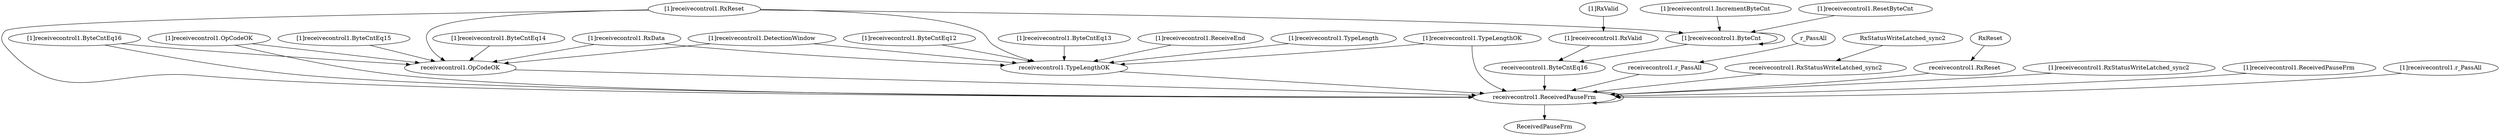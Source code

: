 digraph "" {
	"[1]receivecontrol1.ByteCnt"	 [complexity=12,
		importance=0.0828123753192,
		rank=0.0069010312766];
	"[1]receivecontrol1.ByteCnt" -> "[1]receivecontrol1.ByteCnt";
	"receivecontrol1.ByteCntEq16"	 [complexity=7,
		importance=0.0656957249173,
		rank=0.00938510355961];
	"[1]receivecontrol1.ByteCnt" -> "receivecontrol1.ByteCntEq16";
	"[1]receivecontrol1.TypeLength"	 [complexity=16,
		importance=0.148990970446,
		rank=0.00931193565284];
	"receivecontrol1.TypeLengthOK"	 [complexity=7,
		importance=0.0730003961499,
		rank=0.0104286280214];
	"[1]receivecontrol1.TypeLength" -> "receivecontrol1.TypeLengthOK";
	"receivecontrol1.r_PassAll"	 [complexity=8,
		importance=0.25355708299,
		rank=0.0316946353738];
	"receivecontrol1.ReceivedPauseFrm"	 [complexity=4,
		importance=0.0622679405852,
		rank=0.0155669851463];
	"receivecontrol1.r_PassAll" -> "receivecontrol1.ReceivedPauseFrm";
	"[1]receivecontrol1.DetectionWindow"	 [complexity=11,
		importance=0.369148680893,
		rank=0.0335589709902];
	"[1]receivecontrol1.DetectionWindow" -> "receivecontrol1.TypeLengthOK";
	"receivecontrol1.OpCodeOK"	 [complexity=7,
		importance=0.0716635169401,
		rank=0.0102376452772];
	"[1]receivecontrol1.DetectionWindow" -> "receivecontrol1.OpCodeOK";
	RxStatusWriteLatched_sync2	 [complexity=8,
		importance=0.132011379966,
		rank=0.0165014224957];
	"receivecontrol1.RxStatusWriteLatched_sync2"	 [complexity=8,
		importance=0.12902120182,
		rank=0.0161276502275];
	RxStatusWriteLatched_sync2 -> "receivecontrol1.RxStatusWriteLatched_sync2";
	ReceivedPauseFrm	 [complexity=0,
		importance=0.0058049665069,
		rank=0.0];
	"[1]receivecontrol1.RxValid"	 [complexity=10,
		importance=0.070181045567,
		rank=0.0070181045567];
	"[1]receivecontrol1.RxValid" -> "receivecontrol1.ByteCntEq16";
	"[1]receivecontrol1.ResetByteCnt"	 [complexity=11,
		importance=0.152058966083,
		rank=0.0138235423712];
	"[1]receivecontrol1.ResetByteCnt" -> "[1]receivecontrol1.ByteCnt";
	"[1]receivecontrol1.ByteCntEq16"	 [complexity=8,
		importance=0.218418335152,
		rank=0.027302291894];
	"[1]receivecontrol1.ByteCntEq16" -> "receivecontrol1.ReceivedPauseFrm";
	"[1]receivecontrol1.ByteCntEq16" -> "receivecontrol1.OpCodeOK";
	"receivecontrol1.RxReset"	 [complexity=5,
		importance=0.191289142405,
		rank=0.038257828481];
	"receivecontrol1.RxReset" -> "receivecontrol1.ReceivedPauseFrm";
	"[1]receivecontrol1.ByteCntEq14"	 [complexity=12,
		importance=0.146754818212,
		rank=0.0122295681844];
	"[1]receivecontrol1.ByteCntEq14" -> "receivecontrol1.OpCodeOK";
	"receivecontrol1.RxStatusWriteLatched_sync2" -> "receivecontrol1.ReceivedPauseFrm";
	"[1]receivecontrol1.ByteCntEq12"	 [complexity=13,
		importance=0.295429368932,
		rank=0.0227253360717];
	"[1]receivecontrol1.ByteCntEq12" -> "receivecontrol1.TypeLengthOK";
	"[1]receivecontrol1.ByteCntEq13"	 [complexity=14,
		importance=0.222428972782,
		rank=0.0158877837701];
	"[1]receivecontrol1.ByteCntEq13" -> "receivecontrol1.TypeLengthOK";
	RxReset	 [complexity=5,
		importance=0.194279320551,
		rank=0.0388558641102];
	RxReset -> "receivecontrol1.RxReset";
	"[1]receivecontrol1.ByteCntEq15"	 [complexity=13,
		importance=0.146754818212,
		rank=0.0112888321702];
	"[1]receivecontrol1.ByteCntEq15" -> "receivecontrol1.OpCodeOK";
	"receivecontrol1.ByteCntEq16" -> "receivecontrol1.ReceivedPauseFrm";
	"[1]receivecontrol1.RxData"	 [complexity=16,
		importance=0.150486112949,
		rank=0.00940538205934];
	"[1]receivecontrol1.RxData" -> "receivecontrol1.TypeLengthOK";
	"[1]receivecontrol1.RxData" -> "receivecontrol1.OpCodeOK";
	"[1]receivecontrol1.RxStatusWriteLatched_sync2"	 [complexity=8,
		importance=0.12902120182,
		rank=0.0161276502275];
	"[1]receivecontrol1.RxStatusWriteLatched_sync2" -> "receivecontrol1.ReceivedPauseFrm";
	"[1]receivecontrol1.ReceivedPauseFrm"	 [complexity=8,
		importance=0.141421883694,
		rank=0.0176777354618];
	"[1]receivecontrol1.ReceivedPauseFrm" -> "receivecontrol1.ReceivedPauseFrm";
	"[1]receivecontrol1.IncrementByteCnt"	 [complexity=11,
		importance=0.080947140297,
		rank=0.0073588309361];
	"[1]receivecontrol1.IncrementByteCnt" -> "[1]receivecontrol1.ByteCnt";
	r_PassAll	 [complexity=8,
		importance=0.256547261136,
		rank=0.032068407642];
	r_PassAll -> "receivecontrol1.r_PassAll";
	"[1]receivecontrol1.ReceiveEnd"	 [complexity=8,
		importance=0.0774857167996,
		rank=0.00968571459995];
	"[1]receivecontrol1.ReceiveEnd" -> "receivecontrol1.TypeLengthOK";
	"[1]receivecontrol1.OpCodeOK"	 [complexity=11,
		importance=0.081059093295,
		rank=0.00736900848136];
	"[1]receivecontrol1.OpCodeOK" -> "receivecontrol1.ReceivedPauseFrm";
	"[1]receivecontrol1.OpCodeOK" -> "receivecontrol1.OpCodeOK";
	"receivecontrol1.TypeLengthOK" -> "receivecontrol1.ReceivedPauseFrm";
	"[1]RxValid"	 [complexity=10,
		importance=0.0731712237127,
		rank=0.00731712237127];
	"[1]RxValid" -> "[1]receivecontrol1.RxValid";
	"[1]receivecontrol1.TypeLengthOK"	 [complexity=12,
		importance=0.0837328517146,
		rank=0.00697773764289];
	"[1]receivecontrol1.TypeLengthOK" -> "receivecontrol1.TypeLengthOK";
	"[1]receivecontrol1.TypeLengthOK" -> "receivecontrol1.ReceivedPauseFrm";
	"receivecontrol1.ReceivedPauseFrm" -> ReceivedPauseFrm;
	"receivecontrol1.ReceivedPauseFrm" -> "receivecontrol1.ReceivedPauseFrm";
	"[1]receivecontrol1.r_PassAll"	 [complexity=8,
		importance=0.25355708299,
		rank=0.0316946353738];
	"[1]receivecontrol1.r_PassAll" -> "receivecontrol1.ReceivedPauseFrm";
	"receivecontrol1.OpCodeOK" -> "receivecontrol1.ReceivedPauseFrm";
	"[1]receivecontrol1.RxReset"	 [complexity=8,
		importance=0.296486905249,
		rank=0.0370608631562];
	"[1]receivecontrol1.RxReset" -> "[1]receivecontrol1.ByteCnt";
	"[1]receivecontrol1.RxReset" -> "receivecontrol1.TypeLengthOK";
	"[1]receivecontrol1.RxReset" -> "receivecontrol1.ReceivedPauseFrm";
	"[1]receivecontrol1.RxReset" -> "receivecontrol1.OpCodeOK";
}
